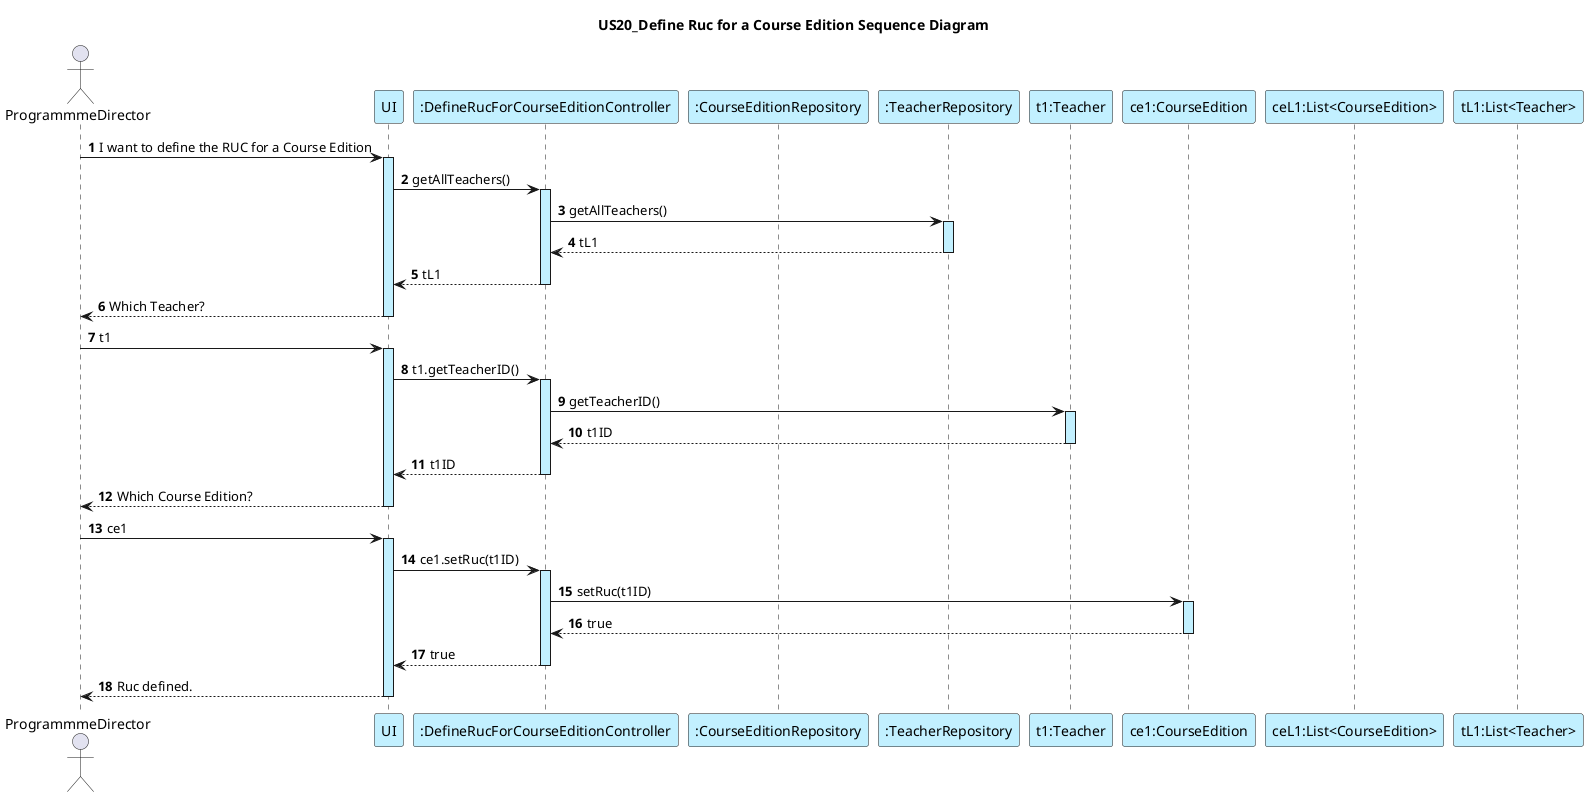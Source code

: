 @startuml

autonumber

title: US20_Define Ruc for a Course Edition Sequence Diagram

actor ProgrammmeDirector as PD
participant UI #application
participant ":DefineRucForCourseEditionController" as C #application
participant ":CourseEditionRepository" as CER #application
participant ":TeacherRepository" as TR #application
participant "t1:Teacher" as T #application
participant "ce1:CourseEdition" as CE #application
participant "ceL1:List<CourseEdition>" as LCE #application
participant "tL1:List<Teacher>" as LT #application

PD -> UI ++ #application: I want to define the RUC for a Course Edition
UI -> C : getAllTeachers()
activate C #application
C -> TR : getAllTeachers()
activate TR #application
TR --> C -- : tL1
C --> UI : tL1

deactivate TR
deactivate C

PD <-- UI --: Which Teacher?
PD -> UI ++ #application: t1
UI -> C : t1.getTeacherID()
activate C #application
C -> T : getTeacherID()
activate T #application
T --> C -- : t1ID
C --> UI : t1ID

deactivate C

PD <-- UI --: Which Course Edition?
PD -> UI ++ #application: ce1
UI -> C : ce1.setRuc(t1ID)
activate C #application
C -> CE : setRuc(t1ID)
activate CE #application
CE --> C -- : true
C --> UI : true

deactivate C
UI --> PD : Ruc defined.

deactivate UI

@enduml





